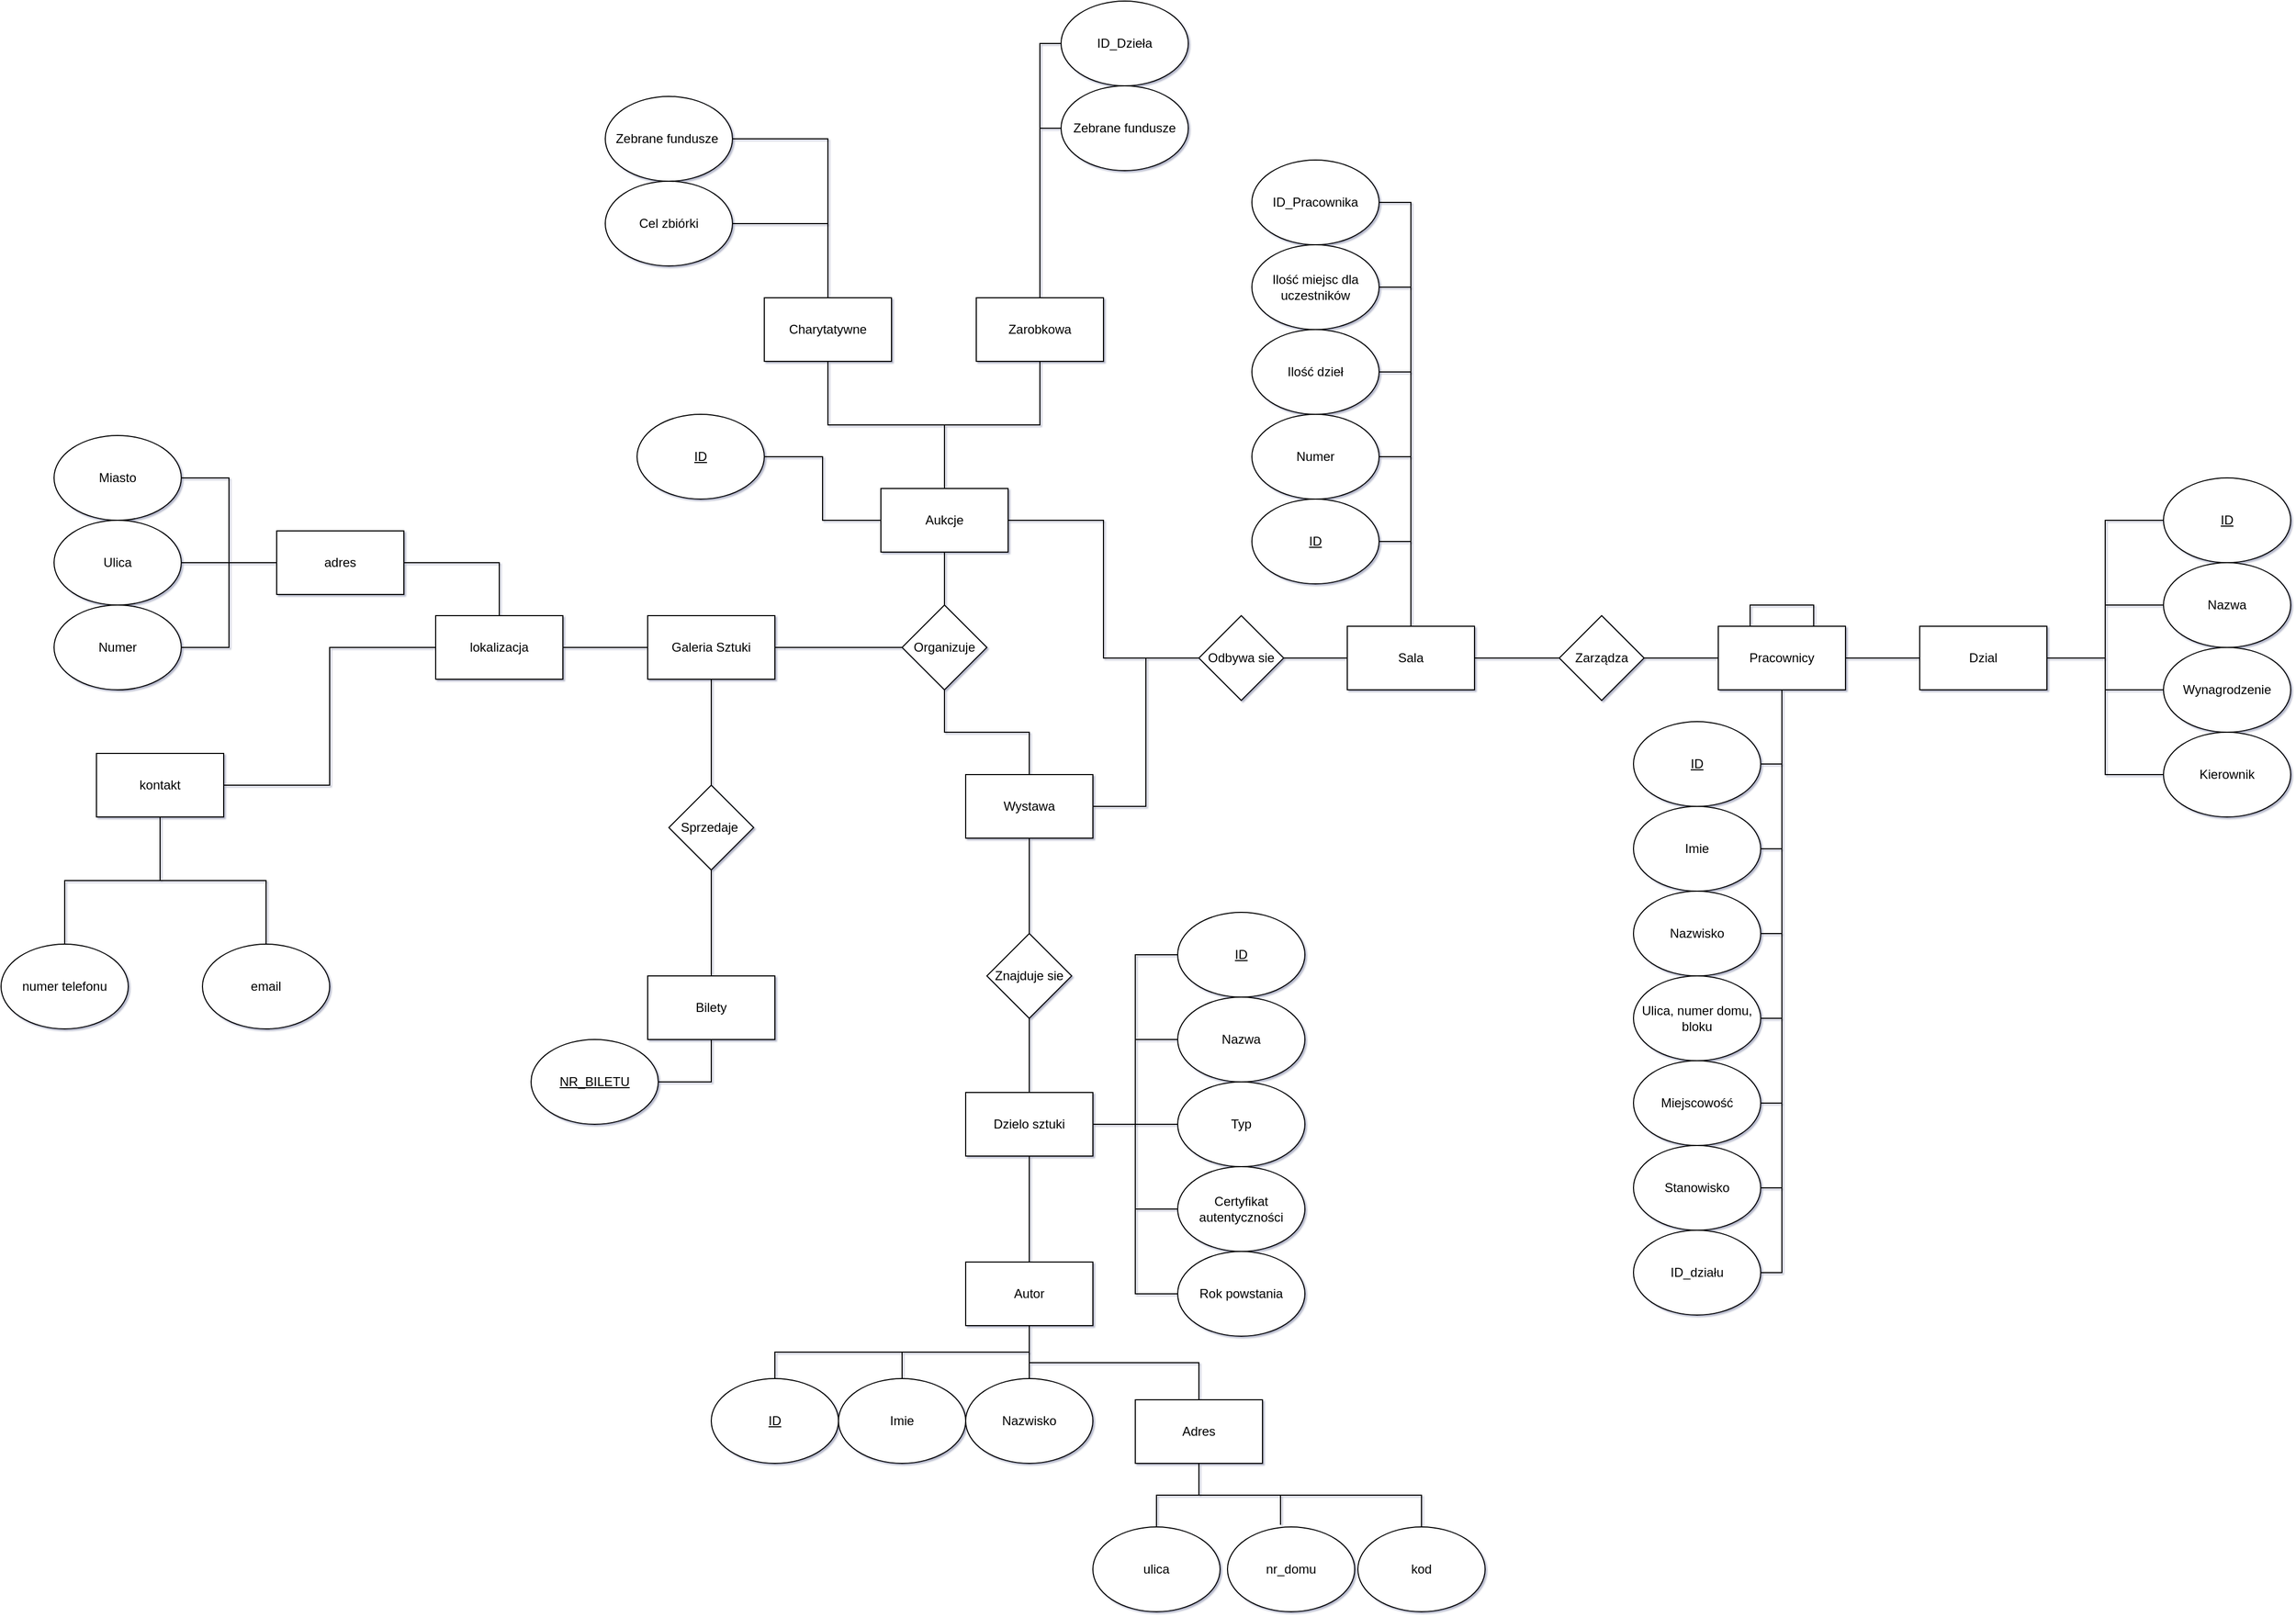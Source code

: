 <mxfile version="20.5.1" type="device" pages="3"><diagram id="DQ0OSHqu8pjaQ3jo8GUM" name="Notacja Chena"><mxGraphModel dx="2858" dy="2246" grid="1" gridSize="10" guides="1" tooltips="1" connect="1" arrows="1" fold="1" page="1" pageScale="1" pageWidth="827" pageHeight="1169" math="0" shadow="1"><root><mxCell id="0"/><mxCell id="1" parent="0"/><mxCell id="K57YBBn1NENKkuA3vdTo-7" value="" style="edgeStyle=orthogonalEdgeStyle;rounded=0;orthogonalLoop=1;jettySize=auto;html=1;endArrow=none;endFill=0;" parent="1" source="K57YBBn1NENKkuA3vdTo-1" target="K57YBBn1NENKkuA3vdTo-2" edge="1"><mxGeometry relative="1" as="geometry"/></mxCell><mxCell id="K57YBBn1NENKkuA3vdTo-42" style="edgeStyle=orthogonalEdgeStyle;rounded=0;orthogonalLoop=1;jettySize=auto;html=1;exitX=0.5;exitY=1;exitDx=0;exitDy=0;startArrow=none;startFill=0;endArrow=none;endFill=0;" parent="1" source="K57YBBn1NENKkuA3vdTo-1" target="K57YBBn1NENKkuA3vdTo-41" edge="1"><mxGeometry relative="1" as="geometry"/></mxCell><mxCell id="K57YBBn1NENKkuA3vdTo-1" value="&lt;font style=&quot;vertical-align: inherit;&quot;&gt;&lt;font style=&quot;vertical-align: inherit;&quot;&gt;Galeria Sztuki&lt;/font&gt;&lt;/font&gt;" style="rounded=0;whiteSpace=wrap;html=1;" parent="1" vertex="1"><mxGeometry x="280" y="170" width="120" height="60" as="geometry"/></mxCell><mxCell id="K57YBBn1NENKkuA3vdTo-8" value="" style="edgeStyle=orthogonalEdgeStyle;rounded=0;orthogonalLoop=1;jettySize=auto;html=1;endArrow=none;endFill=0;" parent="1" source="K57YBBn1NENKkuA3vdTo-2" target="K57YBBn1NENKkuA3vdTo-3" edge="1"><mxGeometry relative="1" as="geometry"/></mxCell><mxCell id="K57YBBn1NENKkuA3vdTo-9" value="" style="edgeStyle=orthogonalEdgeStyle;rounded=0;orthogonalLoop=1;jettySize=auto;html=1;endArrow=none;endFill=0;" parent="1" source="K57YBBn1NENKkuA3vdTo-2" target="K57YBBn1NENKkuA3vdTo-4" edge="1"><mxGeometry relative="1" as="geometry"/></mxCell><mxCell id="K57YBBn1NENKkuA3vdTo-2" value="&lt;font style=&quot;vertical-align: inherit;&quot;&gt;&lt;font style=&quot;vertical-align: inherit;&quot;&gt;Organizuje&lt;/font&gt;&lt;/font&gt;" style="rhombus;whiteSpace=wrap;html=1;rounded=0;" parent="1" vertex="1"><mxGeometry x="520" y="160" width="80" height="80" as="geometry"/></mxCell><mxCell id="K57YBBn1NENKkuA3vdTo-16" style="edgeStyle=orthogonalEdgeStyle;rounded=0;orthogonalLoop=1;jettySize=auto;html=1;exitX=1;exitY=0.5;exitDx=0;exitDy=0;entryX=0;entryY=0.5;entryDx=0;entryDy=0;startArrow=none;startFill=0;endArrow=none;endFill=0;" parent="1" source="K57YBBn1NENKkuA3vdTo-3" target="K57YBBn1NENKkuA3vdTo-15" edge="1"><mxGeometry relative="1" as="geometry"/></mxCell><mxCell id="K57YBBn1NENKkuA3vdTo-3" value="&lt;font style=&quot;vertical-align: inherit;&quot;&gt;&lt;font style=&quot;vertical-align: inherit;&quot;&gt;Aukcje&lt;/font&gt;&lt;/font&gt;" style="rounded=0;whiteSpace=wrap;html=1;" parent="1" vertex="1"><mxGeometry x="500" y="50" width="120" height="60" as="geometry"/></mxCell><mxCell id="K57YBBn1NENKkuA3vdTo-17" style="edgeStyle=orthogonalEdgeStyle;rounded=0;orthogonalLoop=1;jettySize=auto;html=1;exitX=1;exitY=0.5;exitDx=0;exitDy=0;entryX=0;entryY=0.5;entryDx=0;entryDy=0;startArrow=none;startFill=0;endArrow=none;endFill=0;" parent="1" source="K57YBBn1NENKkuA3vdTo-4" target="K57YBBn1NENKkuA3vdTo-15" edge="1"><mxGeometry relative="1" as="geometry"/></mxCell><mxCell id="K57YBBn1NENKkuA3vdTo-27" value="" style="edgeStyle=orthogonalEdgeStyle;rounded=0;orthogonalLoop=1;jettySize=auto;html=1;startArrow=none;startFill=0;endArrow=none;endFill=0;" parent="1" source="K57YBBn1NENKkuA3vdTo-4" target="K57YBBn1NENKkuA3vdTo-24" edge="1"><mxGeometry relative="1" as="geometry"/></mxCell><mxCell id="K57YBBn1NENKkuA3vdTo-4" value="&lt;font style=&quot;vertical-align: inherit;&quot;&gt;&lt;font style=&quot;vertical-align: inherit;&quot;&gt;Wystawa&lt;/font&gt;&lt;/font&gt;" style="rounded=0;whiteSpace=wrap;html=1;" parent="1" vertex="1"><mxGeometry x="580" y="320" width="120" height="60" as="geometry"/></mxCell><mxCell id="K57YBBn1NENKkuA3vdTo-19" style="edgeStyle=orthogonalEdgeStyle;rounded=0;orthogonalLoop=1;jettySize=auto;html=1;exitX=1;exitY=0.5;exitDx=0;exitDy=0;entryX=0;entryY=0.5;entryDx=0;entryDy=0;startArrow=none;startFill=0;endArrow=none;endFill=0;" parent="1" source="K57YBBn1NENKkuA3vdTo-15" target="K57YBBn1NENKkuA3vdTo-18" edge="1"><mxGeometry relative="1" as="geometry"/></mxCell><mxCell id="K57YBBn1NENKkuA3vdTo-15" value="Odbywa sie" style="rhombus;whiteSpace=wrap;html=1;rounded=0;" parent="1" vertex="1"><mxGeometry x="800" y="170" width="80" height="80" as="geometry"/></mxCell><mxCell id="K57YBBn1NENKkuA3vdTo-89" style="edgeStyle=orthogonalEdgeStyle;rounded=0;orthogonalLoop=1;jettySize=auto;html=1;exitX=1;exitY=0.5;exitDx=0;exitDy=0;entryX=0;entryY=0.5;entryDx=0;entryDy=0;endArrow=none;endFill=0;" parent="1" source="K57YBBn1NENKkuA3vdTo-18" target="K57YBBn1NENKkuA3vdTo-88" edge="1"><mxGeometry relative="1" as="geometry"/></mxCell><mxCell id="K57YBBn1NENKkuA3vdTo-115" style="edgeStyle=orthogonalEdgeStyle;rounded=0;orthogonalLoop=1;jettySize=auto;html=1;exitX=0.5;exitY=0;exitDx=0;exitDy=0;entryX=1;entryY=0.5;entryDx=0;entryDy=0;endArrow=none;endFill=0;" parent="1" source="K57YBBn1NENKkuA3vdTo-18" target="K57YBBn1NENKkuA3vdTo-111" edge="1"><mxGeometry relative="1" as="geometry"/></mxCell><mxCell id="K57YBBn1NENKkuA3vdTo-18" value="Sala" style="rounded=0;whiteSpace=wrap;html=1;" parent="1" vertex="1"><mxGeometry x="940" y="180" width="120" height="60" as="geometry"/></mxCell><mxCell id="K57YBBn1NENKkuA3vdTo-23" style="edgeStyle=orthogonalEdgeStyle;rounded=0;orthogonalLoop=1;jettySize=auto;html=1;exitX=1;exitY=0.5;exitDx=0;exitDy=0;startArrow=none;startFill=0;endArrow=none;endFill=0;" parent="1" source="K57YBBn1NENKkuA3vdTo-20" target="K57YBBn1NENKkuA3vdTo-22" edge="1"><mxGeometry relative="1" as="geometry"/></mxCell><mxCell id="AiSInWtUVuZbj437Z6Xa-13" style="edgeStyle=orthogonalEdgeStyle;rounded=0;orthogonalLoop=1;jettySize=auto;html=1;exitX=0;exitY=0;exitDx=0;exitDy=0;endArrow=none;endFill=0;entryX=1;entryY=0;entryDx=0;entryDy=0;" edge="1" parent="1" source="K57YBBn1NENKkuA3vdTo-20" target="K57YBBn1NENKkuA3vdTo-20"><mxGeometry relative="1" as="geometry"><mxPoint x="1410" y="140" as="targetPoint"/><Array as="points"><mxPoint x="1320" y="180"/><mxPoint x="1320" y="160"/><mxPoint x="1380" y="160"/><mxPoint x="1380" y="180"/></Array></mxGeometry></mxCell><mxCell id="K57YBBn1NENKkuA3vdTo-20" value="Pracownicy" style="rounded=0;whiteSpace=wrap;html=1;" parent="1" vertex="1"><mxGeometry x="1290" y="180" width="120" height="60" as="geometry"/></mxCell><mxCell id="K57YBBn1NENKkuA3vdTo-96" style="edgeStyle=orthogonalEdgeStyle;rounded=0;orthogonalLoop=1;jettySize=auto;html=1;exitX=1;exitY=0.5;exitDx=0;exitDy=0;entryX=0;entryY=0.5;entryDx=0;entryDy=0;endArrow=none;endFill=0;" parent="1" source="K57YBBn1NENKkuA3vdTo-22" target="K57YBBn1NENKkuA3vdTo-93" edge="1"><mxGeometry relative="1" as="geometry"/></mxCell><mxCell id="K57YBBn1NENKkuA3vdTo-97" style="edgeStyle=orthogonalEdgeStyle;rounded=0;orthogonalLoop=1;jettySize=auto;html=1;exitX=1;exitY=0.5;exitDx=0;exitDy=0;entryX=0;entryY=0.5;entryDx=0;entryDy=0;endArrow=none;endFill=0;" parent="1" source="K57YBBn1NENKkuA3vdTo-22" target="K57YBBn1NENKkuA3vdTo-94" edge="1"><mxGeometry relative="1" as="geometry"/></mxCell><mxCell id="K57YBBn1NENKkuA3vdTo-98" style="edgeStyle=orthogonalEdgeStyle;rounded=0;orthogonalLoop=1;jettySize=auto;html=1;exitX=1;exitY=0.5;exitDx=0;exitDy=0;entryX=0;entryY=0.5;entryDx=0;entryDy=0;endArrow=none;endFill=0;" parent="1" source="K57YBBn1NENKkuA3vdTo-22" target="K57YBBn1NENKkuA3vdTo-95" edge="1"><mxGeometry relative="1" as="geometry"/></mxCell><mxCell id="K57YBBn1NENKkuA3vdTo-129" style="edgeStyle=orthogonalEdgeStyle;rounded=0;orthogonalLoop=1;jettySize=auto;html=1;exitX=1;exitY=0.5;exitDx=0;exitDy=0;entryX=0;entryY=0.5;entryDx=0;entryDy=0;endArrow=none;endFill=0;" parent="1" source="K57YBBn1NENKkuA3vdTo-22" target="K57YBBn1NENKkuA3vdTo-128" edge="1"><mxGeometry relative="1" as="geometry"/></mxCell><mxCell id="K57YBBn1NENKkuA3vdTo-22" value="Dzial" style="rounded=0;whiteSpace=wrap;html=1;" parent="1" vertex="1"><mxGeometry x="1480" y="180" width="120" height="60" as="geometry"/></mxCell><mxCell id="K57YBBn1NENKkuA3vdTo-28" value="" style="edgeStyle=orthogonalEdgeStyle;rounded=0;orthogonalLoop=1;jettySize=auto;html=1;startArrow=none;startFill=0;endArrow=none;endFill=0;" parent="1" source="K57YBBn1NENKkuA3vdTo-24" target="K57YBBn1NENKkuA3vdTo-25" edge="1"><mxGeometry relative="1" as="geometry"/></mxCell><mxCell id="K57YBBn1NENKkuA3vdTo-24" value="Znajduje sie" style="rhombus;whiteSpace=wrap;html=1;rounded=0;" parent="1" vertex="1"><mxGeometry x="600" y="470" width="80" height="80" as="geometry"/></mxCell><mxCell id="K57YBBn1NENKkuA3vdTo-29" value="" style="edgeStyle=orthogonalEdgeStyle;rounded=0;orthogonalLoop=1;jettySize=auto;html=1;startArrow=none;startFill=0;endArrow=none;endFill=0;" parent="1" source="K57YBBn1NENKkuA3vdTo-25" target="K57YBBn1NENKkuA3vdTo-26" edge="1"><mxGeometry relative="1" as="geometry"/></mxCell><mxCell id="K57YBBn1NENKkuA3vdTo-25" value="Dzielo sztuki" style="rounded=0;whiteSpace=wrap;html=1;" parent="1" vertex="1"><mxGeometry x="580" y="620" width="120" height="60" as="geometry"/></mxCell><mxCell id="AiSInWtUVuZbj437Z6Xa-3" style="edgeStyle=orthogonalEdgeStyle;rounded=0;orthogonalLoop=1;jettySize=auto;html=1;exitX=0.5;exitY=1;exitDx=0;exitDy=0;endArrow=none;endFill=0;" edge="1" parent="1" source="K57YBBn1NENKkuA3vdTo-26" target="AiSInWtUVuZbj437Z6Xa-1"><mxGeometry relative="1" as="geometry"/></mxCell><mxCell id="K57YBBn1NENKkuA3vdTo-26" value="Autor" style="rounded=0;whiteSpace=wrap;html=1;" parent="1" vertex="1"><mxGeometry x="580" y="780" width="120" height="60" as="geometry"/></mxCell><mxCell id="K57YBBn1NENKkuA3vdTo-33" value="" style="edgeStyle=orthogonalEdgeStyle;rounded=0;orthogonalLoop=1;jettySize=auto;html=1;startArrow=none;startFill=0;endArrow=none;endFill=0;" parent="1" source="K57YBBn1NENKkuA3vdTo-30" target="K57YBBn1NENKkuA3vdTo-1" edge="1"><mxGeometry relative="1" as="geometry"/></mxCell><mxCell id="K57YBBn1NENKkuA3vdTo-30" value="lokalizacja" style="rounded=0;whiteSpace=wrap;html=1;" parent="1" vertex="1"><mxGeometry x="80" y="170" width="120" height="60" as="geometry"/></mxCell><mxCell id="K57YBBn1NENKkuA3vdTo-32" value="" style="edgeStyle=orthogonalEdgeStyle;rounded=0;orthogonalLoop=1;jettySize=auto;html=1;startArrow=none;startFill=0;endArrow=none;endFill=0;" parent="1" source="K57YBBn1NENKkuA3vdTo-31" target="K57YBBn1NENKkuA3vdTo-30" edge="1"><mxGeometry relative="1" as="geometry"/></mxCell><mxCell id="K57YBBn1NENKkuA3vdTo-31" value="adres" style="rounded=0;whiteSpace=wrap;html=1;" parent="1" vertex="1"><mxGeometry x="-70" y="90" width="120" height="60" as="geometry"/></mxCell><mxCell id="K57YBBn1NENKkuA3vdTo-35" style="edgeStyle=orthogonalEdgeStyle;rounded=0;orthogonalLoop=1;jettySize=auto;html=1;exitX=1;exitY=0.5;exitDx=0;exitDy=0;entryX=0;entryY=0.5;entryDx=0;entryDy=0;startArrow=none;startFill=0;endArrow=none;endFill=0;" parent="1" source="K57YBBn1NENKkuA3vdTo-34" target="K57YBBn1NENKkuA3vdTo-30" edge="1"><mxGeometry relative="1" as="geometry"/></mxCell><mxCell id="K57YBBn1NENKkuA3vdTo-34" value="kontakt" style="rounded=0;whiteSpace=wrap;html=1;" parent="1" vertex="1"><mxGeometry x="-240" y="300" width="120" height="60" as="geometry"/></mxCell><mxCell id="K57YBBn1NENKkuA3vdTo-38" style="edgeStyle=orthogonalEdgeStyle;rounded=0;orthogonalLoop=1;jettySize=auto;html=1;exitX=0.5;exitY=1;exitDx=0;exitDy=0;entryX=0.5;entryY=0;entryDx=0;entryDy=0;startArrow=none;startFill=0;endArrow=none;endFill=0;" parent="1" source="K57YBBn1NENKkuA3vdTo-37" target="K57YBBn1NENKkuA3vdTo-3" edge="1"><mxGeometry relative="1" as="geometry"/></mxCell><mxCell id="K57YBBn1NENKkuA3vdTo-37" value="Charytatywne" style="rounded=0;whiteSpace=wrap;html=1;" parent="1" vertex="1"><mxGeometry x="390" y="-130" width="120" height="60" as="geometry"/></mxCell><mxCell id="K57YBBn1NENKkuA3vdTo-40" style="edgeStyle=orthogonalEdgeStyle;rounded=0;orthogonalLoop=1;jettySize=auto;html=1;exitX=0.5;exitY=1;exitDx=0;exitDy=0;startArrow=none;startFill=0;endArrow=none;endFill=0;" parent="1" source="K57YBBn1NENKkuA3vdTo-39" target="K57YBBn1NENKkuA3vdTo-3" edge="1"><mxGeometry relative="1" as="geometry"/></mxCell><mxCell id="K57YBBn1NENKkuA3vdTo-39" value="Zarobkowa" style="rounded=0;whiteSpace=wrap;html=1;" parent="1" vertex="1"><mxGeometry x="590" y="-130" width="120" height="60" as="geometry"/></mxCell><mxCell id="K57YBBn1NENKkuA3vdTo-44" value="" style="edgeStyle=orthogonalEdgeStyle;rounded=0;orthogonalLoop=1;jettySize=auto;html=1;startArrow=none;startFill=0;endArrow=none;endFill=0;" parent="1" source="K57YBBn1NENKkuA3vdTo-41" target="K57YBBn1NENKkuA3vdTo-43" edge="1"><mxGeometry relative="1" as="geometry"/></mxCell><mxCell id="K57YBBn1NENKkuA3vdTo-41" value="Sprzedaje&amp;nbsp;" style="rhombus;whiteSpace=wrap;html=1;rounded=0;" parent="1" vertex="1"><mxGeometry x="300" y="330" width="80" height="80" as="geometry"/></mxCell><mxCell id="K57YBBn1NENKkuA3vdTo-43" value="Bilety" style="rounded=0;whiteSpace=wrap;html=1;" parent="1" vertex="1"><mxGeometry x="280" y="510" width="120" height="60" as="geometry"/></mxCell><mxCell id="K57YBBn1NENKkuA3vdTo-46" style="edgeStyle=orthogonalEdgeStyle;rounded=0;orthogonalLoop=1;jettySize=auto;html=1;exitX=1;exitY=0.5;exitDx=0;exitDy=0;startArrow=none;startFill=0;endArrow=none;endFill=0;" parent="1" source="K57YBBn1NENKkuA3vdTo-45" target="K57YBBn1NENKkuA3vdTo-3" edge="1"><mxGeometry relative="1" as="geometry"/></mxCell><mxCell id="K57YBBn1NENKkuA3vdTo-45" value="&lt;u&gt;ID&lt;/u&gt;" style="ellipse;whiteSpace=wrap;html=1;rounded=0;" parent="1" vertex="1"><mxGeometry x="270" y="-20" width="120" height="80" as="geometry"/></mxCell><mxCell id="K57YBBn1NENKkuA3vdTo-56" style="edgeStyle=orthogonalEdgeStyle;rounded=0;orthogonalLoop=1;jettySize=auto;html=1;exitX=1;exitY=0.5;exitDx=0;exitDy=0;entryX=0;entryY=0.5;entryDx=0;entryDy=0;startArrow=none;startFill=0;endArrow=none;endFill=0;" parent="1" source="K57YBBn1NENKkuA3vdTo-47" target="K57YBBn1NENKkuA3vdTo-31" edge="1"><mxGeometry relative="1" as="geometry"/></mxCell><mxCell id="K57YBBn1NENKkuA3vdTo-47" value="Miasto" style="ellipse;whiteSpace=wrap;html=1;rounded=0;" parent="1" vertex="1"><mxGeometry x="-280" width="120" height="80" as="geometry"/></mxCell><mxCell id="K57YBBn1NENKkuA3vdTo-53" style="edgeStyle=orthogonalEdgeStyle;rounded=0;orthogonalLoop=1;jettySize=auto;html=1;exitX=1;exitY=0.5;exitDx=0;exitDy=0;entryX=0;entryY=0.5;entryDx=0;entryDy=0;startArrow=none;startFill=0;endArrow=none;endFill=0;" parent="1" source="K57YBBn1NENKkuA3vdTo-48" target="K57YBBn1NENKkuA3vdTo-31" edge="1"><mxGeometry relative="1" as="geometry"/></mxCell><mxCell id="K57YBBn1NENKkuA3vdTo-48" value="Ulica" style="ellipse;whiteSpace=wrap;html=1;rounded=0;" parent="1" vertex="1"><mxGeometry x="-280" y="80" width="120" height="80" as="geometry"/></mxCell><mxCell id="K57YBBn1NENKkuA3vdTo-52" style="edgeStyle=orthogonalEdgeStyle;rounded=0;orthogonalLoop=1;jettySize=auto;html=1;exitX=1;exitY=0.5;exitDx=0;exitDy=0;entryX=0;entryY=0.5;entryDx=0;entryDy=0;startArrow=none;startFill=0;endArrow=none;endFill=0;" parent="1" source="K57YBBn1NENKkuA3vdTo-49" target="K57YBBn1NENKkuA3vdTo-31" edge="1"><mxGeometry relative="1" as="geometry"/></mxCell><mxCell id="K57YBBn1NENKkuA3vdTo-49" value="Numer" style="ellipse;whiteSpace=wrap;html=1;rounded=0;" parent="1" vertex="1"><mxGeometry x="-280" y="160" width="120" height="80" as="geometry"/></mxCell><mxCell id="K57YBBn1NENKkuA3vdTo-60" style="edgeStyle=orthogonalEdgeStyle;rounded=0;orthogonalLoop=1;jettySize=auto;html=1;exitX=0.5;exitY=0;exitDx=0;exitDy=0;entryX=0.5;entryY=1;entryDx=0;entryDy=0;startArrow=none;startFill=0;endArrow=none;endFill=0;" parent="1" source="K57YBBn1NENKkuA3vdTo-57" target="K57YBBn1NENKkuA3vdTo-34" edge="1"><mxGeometry relative="1" as="geometry"/></mxCell><mxCell id="K57YBBn1NENKkuA3vdTo-57" value="numer telefonu" style="ellipse;whiteSpace=wrap;html=1;rounded=0;" parent="1" vertex="1"><mxGeometry x="-330" y="480" width="120" height="80" as="geometry"/></mxCell><mxCell id="K57YBBn1NENKkuA3vdTo-59" style="edgeStyle=orthogonalEdgeStyle;rounded=0;orthogonalLoop=1;jettySize=auto;html=1;exitX=0.5;exitY=0;exitDx=0;exitDy=0;entryX=0.5;entryY=1;entryDx=0;entryDy=0;startArrow=none;startFill=0;endArrow=none;endFill=0;" parent="1" source="K57YBBn1NENKkuA3vdTo-58" target="K57YBBn1NENKkuA3vdTo-34" edge="1"><mxGeometry relative="1" as="geometry"/></mxCell><mxCell id="K57YBBn1NENKkuA3vdTo-58" value="email" style="ellipse;whiteSpace=wrap;html=1;rounded=0;" parent="1" vertex="1"><mxGeometry x="-140" y="480" width="120" height="80" as="geometry"/></mxCell><mxCell id="K57YBBn1NENKkuA3vdTo-76" style="edgeStyle=orthogonalEdgeStyle;rounded=0;orthogonalLoop=1;jettySize=auto;html=1;exitX=0;exitY=0.5;exitDx=0;exitDy=0;entryX=1;entryY=0.5;entryDx=0;entryDy=0;endArrow=none;endFill=0;" parent="1" source="K57YBBn1NENKkuA3vdTo-63" target="K57YBBn1NENKkuA3vdTo-25" edge="1"><mxGeometry relative="1" as="geometry"/></mxCell><mxCell id="K57YBBn1NENKkuA3vdTo-63" value="&lt;u&gt;ID&lt;/u&gt;" style="ellipse;whiteSpace=wrap;html=1;" parent="1" vertex="1"><mxGeometry x="780" y="450" width="120" height="80" as="geometry"/></mxCell><mxCell id="K57YBBn1NENKkuA3vdTo-79" style="edgeStyle=orthogonalEdgeStyle;rounded=0;orthogonalLoop=1;jettySize=auto;html=1;exitX=0;exitY=0.5;exitDx=0;exitDy=0;entryX=1;entryY=0.5;entryDx=0;entryDy=0;endArrow=none;endFill=0;" parent="1" source="K57YBBn1NENKkuA3vdTo-64" target="K57YBBn1NENKkuA3vdTo-25" edge="1"><mxGeometry relative="1" as="geometry"/></mxCell><mxCell id="K57YBBn1NENKkuA3vdTo-64" value="Nazwa" style="ellipse;whiteSpace=wrap;html=1;" parent="1" vertex="1"><mxGeometry x="780" y="530" width="120" height="80" as="geometry"/></mxCell><mxCell id="K57YBBn1NENKkuA3vdTo-80" style="edgeStyle=orthogonalEdgeStyle;rounded=0;orthogonalLoop=1;jettySize=auto;html=1;exitX=0;exitY=0.5;exitDx=0;exitDy=0;entryX=1;entryY=0.5;entryDx=0;entryDy=0;endArrow=none;endFill=0;" parent="1" source="K57YBBn1NENKkuA3vdTo-65" target="K57YBBn1NENKkuA3vdTo-25" edge="1"><mxGeometry relative="1" as="geometry"/></mxCell><mxCell id="K57YBBn1NENKkuA3vdTo-65" value="Typ" style="ellipse;whiteSpace=wrap;html=1;" parent="1" vertex="1"><mxGeometry x="780" y="610" width="120" height="80" as="geometry"/></mxCell><mxCell id="K57YBBn1NENKkuA3vdTo-81" style="edgeStyle=orthogonalEdgeStyle;rounded=0;orthogonalLoop=1;jettySize=auto;html=1;exitX=0;exitY=0.5;exitDx=0;exitDy=0;entryX=1;entryY=0.5;entryDx=0;entryDy=0;endArrow=none;endFill=0;" parent="1" source="K57YBBn1NENKkuA3vdTo-66" target="K57YBBn1NENKkuA3vdTo-25" edge="1"><mxGeometry relative="1" as="geometry"/></mxCell><mxCell id="K57YBBn1NENKkuA3vdTo-66" value="Certyfikat autentyczności" style="ellipse;whiteSpace=wrap;html=1;" parent="1" vertex="1"><mxGeometry x="780" y="690" width="120" height="80" as="geometry"/></mxCell><mxCell id="K57YBBn1NENKkuA3vdTo-85" style="edgeStyle=orthogonalEdgeStyle;rounded=0;orthogonalLoop=1;jettySize=auto;html=1;exitX=0.5;exitY=0;exitDx=0;exitDy=0;entryX=0.5;entryY=1;entryDx=0;entryDy=0;endArrow=none;endFill=0;" parent="1" source="K57YBBn1NENKkuA3vdTo-72" target="K57YBBn1NENKkuA3vdTo-26" edge="1"><mxGeometry relative="1" as="geometry"/></mxCell><mxCell id="K57YBBn1NENKkuA3vdTo-72" value="&lt;u&gt;ID&lt;/u&gt;" style="ellipse;whiteSpace=wrap;html=1;" parent="1" vertex="1"><mxGeometry x="340" y="890" width="120" height="80" as="geometry"/></mxCell><mxCell id="K57YBBn1NENKkuA3vdTo-82" style="edgeStyle=orthogonalEdgeStyle;rounded=0;orthogonalLoop=1;jettySize=auto;html=1;exitX=0;exitY=0.5;exitDx=0;exitDy=0;entryX=1;entryY=0.5;entryDx=0;entryDy=0;endArrow=none;endFill=0;" parent="1" source="K57YBBn1NENKkuA3vdTo-73" target="K57YBBn1NENKkuA3vdTo-25" edge="1"><mxGeometry relative="1" as="geometry"/></mxCell><mxCell id="K57YBBn1NENKkuA3vdTo-73" value="Rok powstania" style="ellipse;whiteSpace=wrap;html=1;" parent="1" vertex="1"><mxGeometry x="780" y="770" width="120" height="80" as="geometry"/></mxCell><mxCell id="K57YBBn1NENKkuA3vdTo-86" style="edgeStyle=orthogonalEdgeStyle;rounded=0;orthogonalLoop=1;jettySize=auto;html=1;exitX=0.5;exitY=0;exitDx=0;exitDy=0;entryX=0.5;entryY=1;entryDx=0;entryDy=0;endArrow=none;endFill=0;" parent="1" source="K57YBBn1NENKkuA3vdTo-74" target="K57YBBn1NENKkuA3vdTo-26" edge="1"><mxGeometry relative="1" as="geometry"/></mxCell><mxCell id="K57YBBn1NENKkuA3vdTo-74" value="Imie" style="ellipse;whiteSpace=wrap;html=1;" parent="1" vertex="1"><mxGeometry x="460" y="890" width="120" height="80" as="geometry"/></mxCell><mxCell id="K57YBBn1NENKkuA3vdTo-87" style="edgeStyle=orthogonalEdgeStyle;rounded=0;orthogonalLoop=1;jettySize=auto;html=1;exitX=0.5;exitY=0;exitDx=0;exitDy=0;entryX=0.5;entryY=1;entryDx=0;entryDy=0;endArrow=none;endFill=0;" parent="1" source="K57YBBn1NENKkuA3vdTo-75" target="K57YBBn1NENKkuA3vdTo-26" edge="1"><mxGeometry relative="1" as="geometry"/></mxCell><mxCell id="K57YBBn1NENKkuA3vdTo-75" value="Nazwisko" style="ellipse;whiteSpace=wrap;html=1;" parent="1" vertex="1"><mxGeometry x="580" y="890" width="120" height="80" as="geometry"/></mxCell><mxCell id="K57YBBn1NENKkuA3vdTo-92" style="edgeStyle=orthogonalEdgeStyle;rounded=0;orthogonalLoop=1;jettySize=auto;html=1;exitX=1;exitY=0.5;exitDx=0;exitDy=0;entryX=0;entryY=0.5;entryDx=0;entryDy=0;endArrow=none;endFill=0;" parent="1" source="K57YBBn1NENKkuA3vdTo-88" target="K57YBBn1NENKkuA3vdTo-20" edge="1"><mxGeometry relative="1" as="geometry"/></mxCell><mxCell id="K57YBBn1NENKkuA3vdTo-88" value="Zarządza" style="rhombus;whiteSpace=wrap;html=1;" parent="1" vertex="1"><mxGeometry x="1140" y="170" width="80" height="80" as="geometry"/></mxCell><mxCell id="K57YBBn1NENKkuA3vdTo-93" value="&lt;u&gt;ID&lt;/u&gt;" style="ellipse;whiteSpace=wrap;html=1;" parent="1" vertex="1"><mxGeometry x="1710" y="40" width="120" height="80" as="geometry"/></mxCell><mxCell id="K57YBBn1NENKkuA3vdTo-94" value="Nazwa" style="ellipse;whiteSpace=wrap;html=1;" parent="1" vertex="1"><mxGeometry x="1710" y="120" width="120" height="80" as="geometry"/></mxCell><mxCell id="K57YBBn1NENKkuA3vdTo-95" value="Wynagrodzenie" style="ellipse;whiteSpace=wrap;html=1;" parent="1" vertex="1"><mxGeometry x="1710" y="200" width="120" height="80" as="geometry"/></mxCell><mxCell id="3pJxX28_6t0IKv82KfFJ-6" style="edgeStyle=orthogonalEdgeStyle;rounded=0;orthogonalLoop=1;jettySize=auto;html=1;exitX=1;exitY=0.5;exitDx=0;exitDy=0;endArrow=none;endFill=0;" parent="1" source="K57YBBn1NENKkuA3vdTo-99" target="K57YBBn1NENKkuA3vdTo-20" edge="1"><mxGeometry relative="1" as="geometry"/></mxCell><mxCell id="K57YBBn1NENKkuA3vdTo-99" value="&lt;u&gt;ID&lt;/u&gt;" style="ellipse;whiteSpace=wrap;html=1;" parent="1" vertex="1"><mxGeometry x="1210" y="270" width="120" height="80" as="geometry"/></mxCell><mxCell id="3pJxX28_6t0IKv82KfFJ-7" style="edgeStyle=orthogonalEdgeStyle;rounded=0;orthogonalLoop=1;jettySize=auto;html=1;exitX=1;exitY=0.5;exitDx=0;exitDy=0;endArrow=none;endFill=0;" parent="1" source="K57YBBn1NENKkuA3vdTo-100" target="K57YBBn1NENKkuA3vdTo-20" edge="1"><mxGeometry relative="1" as="geometry"/></mxCell><mxCell id="K57YBBn1NENKkuA3vdTo-100" value="Imie" style="ellipse;whiteSpace=wrap;html=1;" parent="1" vertex="1"><mxGeometry x="1210" y="350" width="120" height="80" as="geometry"/></mxCell><mxCell id="3pJxX28_6t0IKv82KfFJ-8" style="edgeStyle=orthogonalEdgeStyle;rounded=0;orthogonalLoop=1;jettySize=auto;html=1;exitX=1;exitY=0.5;exitDx=0;exitDy=0;endArrow=none;endFill=0;" parent="1" source="K57YBBn1NENKkuA3vdTo-101" target="K57YBBn1NENKkuA3vdTo-20" edge="1"><mxGeometry relative="1" as="geometry"/></mxCell><mxCell id="K57YBBn1NENKkuA3vdTo-101" value="Nazwisko" style="ellipse;whiteSpace=wrap;html=1;" parent="1" vertex="1"><mxGeometry x="1210" y="430" width="120" height="80" as="geometry"/></mxCell><mxCell id="3pJxX28_6t0IKv82KfFJ-11" style="edgeStyle=orthogonalEdgeStyle;rounded=0;orthogonalLoop=1;jettySize=auto;html=1;exitX=1;exitY=0.5;exitDx=0;exitDy=0;endArrow=none;endFill=0;" parent="1" source="K57YBBn1NENKkuA3vdTo-102" target="K57YBBn1NENKkuA3vdTo-20" edge="1"><mxGeometry relative="1" as="geometry"/></mxCell><mxCell id="K57YBBn1NENKkuA3vdTo-102" value="Stanowisko" style="ellipse;whiteSpace=wrap;html=1;" parent="1" vertex="1"><mxGeometry x="1210" y="670" width="120" height="80" as="geometry"/></mxCell><mxCell id="K57YBBn1NENKkuA3vdTo-111" value="&lt;u&gt;ID&lt;/u&gt;" style="ellipse;whiteSpace=wrap;html=1;" parent="1" vertex="1"><mxGeometry x="850" y="60" width="120" height="80" as="geometry"/></mxCell><mxCell id="K57YBBn1NENKkuA3vdTo-116" style="edgeStyle=orthogonalEdgeStyle;rounded=0;orthogonalLoop=1;jettySize=auto;html=1;exitX=1;exitY=0.5;exitDx=0;exitDy=0;endArrow=none;endFill=0;" parent="1" source="K57YBBn1NENKkuA3vdTo-112" target="K57YBBn1NENKkuA3vdTo-18" edge="1"><mxGeometry relative="1" as="geometry"/></mxCell><mxCell id="K57YBBn1NENKkuA3vdTo-112" value="Numer" style="ellipse;whiteSpace=wrap;html=1;" parent="1" vertex="1"><mxGeometry x="850" y="-20" width="120" height="80" as="geometry"/></mxCell><mxCell id="K57YBBn1NENKkuA3vdTo-117" style="edgeStyle=orthogonalEdgeStyle;rounded=0;orthogonalLoop=1;jettySize=auto;html=1;exitX=1;exitY=0.5;exitDx=0;exitDy=0;endArrow=none;endFill=0;" parent="1" source="K57YBBn1NENKkuA3vdTo-113" target="K57YBBn1NENKkuA3vdTo-18" edge="1"><mxGeometry relative="1" as="geometry"/></mxCell><mxCell id="K57YBBn1NENKkuA3vdTo-113" value="Ilość dzieł" style="ellipse;whiteSpace=wrap;html=1;" parent="1" vertex="1"><mxGeometry x="850" y="-100" width="120" height="80" as="geometry"/></mxCell><mxCell id="K57YBBn1NENKkuA3vdTo-118" style="edgeStyle=orthogonalEdgeStyle;rounded=0;orthogonalLoop=1;jettySize=auto;html=1;exitX=1;exitY=0.5;exitDx=0;exitDy=0;endArrow=none;endFill=0;" parent="1" source="K57YBBn1NENKkuA3vdTo-114" target="K57YBBn1NENKkuA3vdTo-18" edge="1"><mxGeometry relative="1" as="geometry"/></mxCell><mxCell id="K57YBBn1NENKkuA3vdTo-114" value="Ilość miejsc dla uczestników" style="ellipse;whiteSpace=wrap;html=1;" parent="1" vertex="1"><mxGeometry x="850" y="-180" width="120" height="80" as="geometry"/></mxCell><mxCell id="K57YBBn1NENKkuA3vdTo-120" style="edgeStyle=orthogonalEdgeStyle;rounded=0;orthogonalLoop=1;jettySize=auto;html=1;exitX=1;exitY=0.5;exitDx=0;exitDy=0;entryX=0.5;entryY=1;entryDx=0;entryDy=0;endArrow=none;endFill=0;" parent="1" source="K57YBBn1NENKkuA3vdTo-119" target="K57YBBn1NENKkuA3vdTo-43" edge="1"><mxGeometry relative="1" as="geometry"/></mxCell><mxCell id="K57YBBn1NENKkuA3vdTo-119" value="&lt;u&gt;NR_BILETU&lt;/u&gt;" style="ellipse;whiteSpace=wrap;html=1;" parent="1" vertex="1"><mxGeometry x="170" y="570" width="120" height="80" as="geometry"/></mxCell><mxCell id="K57YBBn1NENKkuA3vdTo-125" style="edgeStyle=orthogonalEdgeStyle;rounded=0;orthogonalLoop=1;jettySize=auto;html=1;exitX=1;exitY=0.5;exitDx=0;exitDy=0;endArrow=none;endFill=0;" parent="1" source="K57YBBn1NENKkuA3vdTo-121" target="K57YBBn1NENKkuA3vdTo-37" edge="1"><mxGeometry relative="1" as="geometry"/></mxCell><mxCell id="K57YBBn1NENKkuA3vdTo-121" value="Cel zbiórki" style="ellipse;whiteSpace=wrap;html=1;" parent="1" vertex="1"><mxGeometry x="240" y="-240" width="120" height="80" as="geometry"/></mxCell><mxCell id="K57YBBn1NENKkuA3vdTo-124" style="edgeStyle=orthogonalEdgeStyle;rounded=0;orthogonalLoop=1;jettySize=auto;html=1;exitX=1;exitY=0.5;exitDx=0;exitDy=0;endArrow=none;endFill=0;" parent="1" source="K57YBBn1NENKkuA3vdTo-123" target="K57YBBn1NENKkuA3vdTo-37" edge="1"><mxGeometry relative="1" as="geometry"/></mxCell><mxCell id="K57YBBn1NENKkuA3vdTo-123" value="Zebrane fundusze&amp;nbsp;" style="ellipse;whiteSpace=wrap;html=1;" parent="1" vertex="1"><mxGeometry x="240" y="-320" width="120" height="80" as="geometry"/></mxCell><mxCell id="K57YBBn1NENKkuA3vdTo-127" style="edgeStyle=orthogonalEdgeStyle;rounded=0;orthogonalLoop=1;jettySize=auto;html=1;exitX=0;exitY=0.5;exitDx=0;exitDy=0;entryX=0.5;entryY=0;entryDx=0;entryDy=0;endArrow=none;endFill=0;" parent="1" source="K57YBBn1NENKkuA3vdTo-126" target="K57YBBn1NENKkuA3vdTo-39" edge="1"><mxGeometry relative="1" as="geometry"/></mxCell><mxCell id="K57YBBn1NENKkuA3vdTo-126" value="Zebrane fundusze" style="ellipse;whiteSpace=wrap;html=1;" parent="1" vertex="1"><mxGeometry x="670" y="-330" width="120" height="80" as="geometry"/></mxCell><mxCell id="K57YBBn1NENKkuA3vdTo-128" value="Kierownik" style="ellipse;whiteSpace=wrap;html=1;" parent="1" vertex="1"><mxGeometry x="1710" y="280" width="120" height="80" as="geometry"/></mxCell><mxCell id="3pJxX28_6t0IKv82KfFJ-9" style="edgeStyle=orthogonalEdgeStyle;rounded=0;orthogonalLoop=1;jettySize=auto;html=1;exitX=1;exitY=0.5;exitDx=0;exitDy=0;endArrow=none;endFill=0;" parent="1" source="3pJxX28_6t0IKv82KfFJ-1" target="K57YBBn1NENKkuA3vdTo-20" edge="1"><mxGeometry relative="1" as="geometry"/></mxCell><mxCell id="3pJxX28_6t0IKv82KfFJ-1" value="Ulica, numer domu, bloku" style="ellipse;whiteSpace=wrap;html=1;" parent="1" vertex="1"><mxGeometry x="1210" y="510" width="120" height="80" as="geometry"/></mxCell><mxCell id="3pJxX28_6t0IKv82KfFJ-10" style="edgeStyle=orthogonalEdgeStyle;rounded=0;orthogonalLoop=1;jettySize=auto;html=1;exitX=1;exitY=0.5;exitDx=0;exitDy=0;endArrow=none;endFill=0;" parent="1" source="3pJxX28_6t0IKv82KfFJ-4" target="K57YBBn1NENKkuA3vdTo-20" edge="1"><mxGeometry relative="1" as="geometry"/></mxCell><mxCell id="3pJxX28_6t0IKv82KfFJ-4" value="Miejscowość" style="ellipse;whiteSpace=wrap;html=1;" parent="1" vertex="1"><mxGeometry x="1210" y="590" width="120" height="80" as="geometry"/></mxCell><mxCell id="3pJxX28_6t0IKv82KfFJ-12" style="edgeStyle=orthogonalEdgeStyle;rounded=0;orthogonalLoop=1;jettySize=auto;html=1;exitX=1;exitY=0.5;exitDx=0;exitDy=0;endArrow=none;endFill=0;" parent="1" source="3pJxX28_6t0IKv82KfFJ-5" target="K57YBBn1NENKkuA3vdTo-20" edge="1"><mxGeometry relative="1" as="geometry"/></mxCell><mxCell id="3pJxX28_6t0IKv82KfFJ-5" value="ID_działu" style="ellipse;whiteSpace=wrap;html=1;" parent="1" vertex="1"><mxGeometry x="1210" y="750" width="120" height="80" as="geometry"/></mxCell><mxCell id="3pJxX28_6t0IKv82KfFJ-14" style="edgeStyle=orthogonalEdgeStyle;rounded=0;orthogonalLoop=1;jettySize=auto;html=1;exitX=1;exitY=0.5;exitDx=0;exitDy=0;endArrow=none;endFill=0;" parent="1" source="3pJxX28_6t0IKv82KfFJ-13" target="K57YBBn1NENKkuA3vdTo-18" edge="1"><mxGeometry relative="1" as="geometry"/></mxCell><mxCell id="3pJxX28_6t0IKv82KfFJ-13" value="ID_Pracownika" style="ellipse;whiteSpace=wrap;html=1;" parent="1" vertex="1"><mxGeometry x="850" y="-260" width="120" height="80" as="geometry"/></mxCell><mxCell id="3pJxX28_6t0IKv82KfFJ-18" style="edgeStyle=orthogonalEdgeStyle;rounded=0;orthogonalLoop=1;jettySize=auto;html=1;exitX=0;exitY=0.5;exitDx=0;exitDy=0;endArrow=none;endFill=0;" parent="1" source="3pJxX28_6t0IKv82KfFJ-17" target="K57YBBn1NENKkuA3vdTo-39" edge="1"><mxGeometry relative="1" as="geometry"/></mxCell><mxCell id="3pJxX28_6t0IKv82KfFJ-17" value="ID_Dzieła" style="ellipse;whiteSpace=wrap;html=1;" parent="1" vertex="1"><mxGeometry x="670" y="-410" width="120" height="80" as="geometry"/></mxCell><mxCell id="AiSInWtUVuZbj437Z6Xa-7" style="edgeStyle=orthogonalEdgeStyle;rounded=0;orthogonalLoop=1;jettySize=auto;html=1;exitX=0.5;exitY=1;exitDx=0;exitDy=0;entryX=0.5;entryY=0;entryDx=0;entryDy=0;endArrow=none;endFill=0;" edge="1" parent="1" source="AiSInWtUVuZbj437Z6Xa-1" target="AiSInWtUVuZbj437Z6Xa-4"><mxGeometry relative="1" as="geometry"/></mxCell><mxCell id="AiSInWtUVuZbj437Z6Xa-8" style="edgeStyle=orthogonalEdgeStyle;rounded=0;orthogonalLoop=1;jettySize=auto;html=1;exitX=0.5;exitY=1;exitDx=0;exitDy=0;entryX=0.417;entryY=-0.025;entryDx=0;entryDy=0;entryPerimeter=0;endArrow=none;endFill=0;" edge="1" parent="1" source="AiSInWtUVuZbj437Z6Xa-1" target="AiSInWtUVuZbj437Z6Xa-5"><mxGeometry relative="1" as="geometry"/></mxCell><mxCell id="AiSInWtUVuZbj437Z6Xa-9" style="edgeStyle=orthogonalEdgeStyle;rounded=0;orthogonalLoop=1;jettySize=auto;html=1;exitX=0.5;exitY=1;exitDx=0;exitDy=0;entryX=0.5;entryY=0;entryDx=0;entryDy=0;endArrow=none;endFill=0;" edge="1" parent="1" source="AiSInWtUVuZbj437Z6Xa-1" target="AiSInWtUVuZbj437Z6Xa-6"><mxGeometry relative="1" as="geometry"/></mxCell><mxCell id="AiSInWtUVuZbj437Z6Xa-1" value="Adres" style="rounded=0;whiteSpace=wrap;html=1;" vertex="1" parent="1"><mxGeometry x="740" y="910" width="120" height="60" as="geometry"/></mxCell><mxCell id="AiSInWtUVuZbj437Z6Xa-4" value="ulica" style="ellipse;whiteSpace=wrap;html=1;" vertex="1" parent="1"><mxGeometry x="700" y="1030" width="120" height="80" as="geometry"/></mxCell><mxCell id="AiSInWtUVuZbj437Z6Xa-5" value="nr_domu" style="ellipse;whiteSpace=wrap;html=1;" vertex="1" parent="1"><mxGeometry x="827" y="1030" width="120" height="80" as="geometry"/></mxCell><mxCell id="AiSInWtUVuZbj437Z6Xa-6" value="kod" style="ellipse;whiteSpace=wrap;html=1;" vertex="1" parent="1"><mxGeometry x="950" y="1030" width="120" height="80" as="geometry"/></mxCell></root></mxGraphModel></diagram><diagram id="EIfUHIAHwF-UheiRqbL6" name="Notacja Barkera"><mxGraphModel dx="1422" dy="754" grid="1" gridSize="10" guides="1" tooltips="1" connect="1" arrows="1" fold="1" page="1" pageScale="1" pageWidth="827" pageHeight="1169" math="0" shadow="0"><root><mxCell id="0"/><mxCell id="1" parent="0"/><object label="Galeria Sztuki" Nazwa="" id="N32JGtyX-JvzhnWPiIKj-1"><mxCell style="swimlane;fontStyle=0;childLayout=stackLayout;horizontal=1;startSize=30;horizontalStack=0;resizeParent=1;resizeParentMax=0;resizeLast=0;collapsible=1;marginBottom=0;" vertex="1" parent="1"><mxGeometry x="350" y="270" width="140" height="120" as="geometry"/></mxCell></object><object label="ID" Nazwa="" id="N32JGtyX-JvzhnWPiIKj-2"><mxCell style="text;strokeColor=none;fillColor=none;align=left;verticalAlign=middle;spacingLeft=4;spacingRight=4;overflow=hidden;points=[[0,0.5],[1,0.5]];portConstraint=eastwest;rotatable=0;" vertex="1" parent="N32JGtyX-JvzhnWPiIKj-1"><mxGeometry y="30" width="140" height="30" as="geometry"/></mxCell></object><mxCell id="N32JGtyX-JvzhnWPiIKj-3" value="Nazwa" style="text;strokeColor=none;fillColor=none;align=left;verticalAlign=middle;spacingLeft=4;spacingRight=4;overflow=hidden;points=[[0,0.5],[1,0.5]];portConstraint=eastwest;rotatable=0;" vertex="1" parent="N32JGtyX-JvzhnWPiIKj-1"><mxGeometry y="60" width="140" height="30" as="geometry"/></mxCell><mxCell id="N32JGtyX-JvzhnWPiIKj-4" value="ID_Lokalizacji" style="text;strokeColor=none;fillColor=none;align=left;verticalAlign=middle;spacingLeft=4;spacingRight=4;overflow=hidden;points=[[0,0.5],[1,0.5]];portConstraint=eastwest;rotatable=0;" vertex="1" parent="N32JGtyX-JvzhnWPiIKj-1"><mxGeometry y="90" width="140" height="30" as="geometry"/></mxCell><mxCell id="N32JGtyX-JvzhnWPiIKj-5" value="Lokalizacja" style="swimlane;fontStyle=0;childLayout=stackLayout;horizontal=1;startSize=30;horizontalStack=0;resizeParent=1;resizeParentMax=0;resizeLast=0;collapsible=1;marginBottom=0;container=0;" vertex="1" parent="1"><mxGeometry x="20" y="190" width="200" height="410" as="geometry"/></mxCell><mxCell id="N32JGtyX-JvzhnWPiIKj-18" value="Adres" style="swimlane;fontStyle=0;childLayout=stackLayout;horizontal=1;startSize=30;horizontalStack=0;resizeParent=1;resizeParentMax=0;resizeLast=0;collapsible=1;marginBottom=0;" vertex="1" parent="1"><mxGeometry x="40" y="320" width="150" height="120" as="geometry"/></mxCell><mxCell id="N32JGtyX-JvzhnWPiIKj-19" value="Miasto" style="text;strokeColor=none;fillColor=none;align=left;verticalAlign=middle;spacingLeft=4;spacingRight=4;overflow=hidden;points=[[0,0.5],[1,0.5]];portConstraint=eastwest;rotatable=0;" vertex="1" parent="N32JGtyX-JvzhnWPiIKj-18"><mxGeometry y="30" width="150" height="30" as="geometry"/></mxCell><mxCell id="N32JGtyX-JvzhnWPiIKj-20" value="Ulica" style="text;strokeColor=none;fillColor=none;align=left;verticalAlign=middle;spacingLeft=4;spacingRight=4;overflow=hidden;points=[[0,0.5],[1,0.5]];portConstraint=eastwest;rotatable=0;" vertex="1" parent="N32JGtyX-JvzhnWPiIKj-18"><mxGeometry y="60" width="150" height="30" as="geometry"/></mxCell><mxCell id="N32JGtyX-JvzhnWPiIKj-21" value="Numer" style="text;strokeColor=none;fillColor=none;align=left;verticalAlign=middle;spacingLeft=4;spacingRight=4;overflow=hidden;points=[[0,0.5],[1,0.5]];portConstraint=eastwest;rotatable=0;" vertex="1" parent="N32JGtyX-JvzhnWPiIKj-18"><mxGeometry y="90" width="150" height="30" as="geometry"/></mxCell><mxCell id="N32JGtyX-JvzhnWPiIKj-14" value="Kontakt" style="swimlane;fontStyle=0;childLayout=stackLayout;horizontal=1;startSize=30;horizontalStack=0;resizeParent=1;resizeParentMax=0;resizeLast=0;collapsible=1;marginBottom=0;" vertex="1" parent="1"><mxGeometry x="40" y="455" width="150" height="90" as="geometry"/></mxCell><mxCell id="N32JGtyX-JvzhnWPiIKj-15" value="Numer telefonu" style="text;strokeColor=none;fillColor=none;align=left;verticalAlign=middle;spacingLeft=4;spacingRight=4;overflow=hidden;points=[[0,0.5],[1,0.5]];portConstraint=eastwest;rotatable=0;" vertex="1" parent="N32JGtyX-JvzhnWPiIKj-14"><mxGeometry y="30" width="150" height="30" as="geometry"/></mxCell><mxCell id="N32JGtyX-JvzhnWPiIKj-16" value="email" style="text;strokeColor=none;fillColor=none;align=left;verticalAlign=middle;spacingLeft=4;spacingRight=4;overflow=hidden;points=[[0,0.5],[1,0.5]];portConstraint=eastwest;rotatable=0;" vertex="1" parent="N32JGtyX-JvzhnWPiIKj-14"><mxGeometry y="60" width="150" height="30" as="geometry"/></mxCell><mxCell id="N32JGtyX-JvzhnWPiIKj-6" value="ID_Lokalizacji" style="text;strokeColor=none;fillColor=none;align=left;verticalAlign=middle;spacingLeft=4;spacingRight=4;overflow=hidden;points=[[0,0.5],[1,0.5]];portConstraint=eastwest;rotatable=0;" vertex="1" parent="1"><mxGeometry x="20" y="220" width="200" height="30" as="geometry"/></mxCell><mxCell id="N32JGtyX-JvzhnWPiIKj-22" style="edgeStyle=orthogonalEdgeStyle;rounded=0;orthogonalLoop=1;jettySize=auto;html=1;exitX=0;exitY=0.5;exitDx=0;exitDy=0;entryX=1;entryY=0.5;entryDx=0;entryDy=0;endArrow=none;endFill=0;" edge="1" parent="1" source="N32JGtyX-JvzhnWPiIKj-4" target="N32JGtyX-JvzhnWPiIKj-6"><mxGeometry relative="1" as="geometry"/></mxCell><mxCell id="N32JGtyX-JvzhnWPiIKj-23" value="Aukcje" style="swimlane;fontStyle=0;childLayout=stackLayout;horizontal=1;startSize=30;horizontalStack=0;resizeParent=1;resizeParentMax=0;resizeLast=0;collapsible=1;marginBottom=0;container=0;" vertex="1" parent="1"><mxGeometry x="540" y="40" width="180" height="340" as="geometry"/></mxCell><mxCell id="N32JGtyX-JvzhnWPiIKj-35" value="Wystawa" style="swimlane;fontStyle=0;childLayout=stackLayout;horizontal=1;startSize=30;horizontalStack=0;resizeParent=1;resizeParentMax=0;resizeLast=0;collapsible=1;marginBottom=0;" vertex="1" parent="1"><mxGeometry x="660" y="480" width="140" height="150" as="geometry"/></mxCell><mxCell id="N32JGtyX-JvzhnWPiIKj-66" value="ID" style="text;html=1;strokeColor=none;fillColor=none;align=left;verticalAlign=middle;whiteSpace=wrap;rounded=0;" vertex="1" parent="N32JGtyX-JvzhnWPiIKj-35"><mxGeometry y="30" width="140" height="30" as="geometry"/></mxCell><mxCell id="N32JGtyX-JvzhnWPiIKj-36" value="ID_Dzieła" style="text;strokeColor=none;fillColor=none;align=left;verticalAlign=middle;spacingLeft=4;spacingRight=4;overflow=hidden;points=[[0,0.5],[1,0.5]];portConstraint=eastwest;rotatable=0;" vertex="1" parent="N32JGtyX-JvzhnWPiIKj-35"><mxGeometry y="60" width="140" height="30" as="geometry"/></mxCell><mxCell id="N32JGtyX-JvzhnWPiIKj-37" value="Numer Sali" style="text;strokeColor=none;fillColor=none;align=left;verticalAlign=middle;spacingLeft=4;spacingRight=4;overflow=hidden;points=[[0,0.5],[1,0.5]];portConstraint=eastwest;rotatable=0;" vertex="1" parent="N32JGtyX-JvzhnWPiIKj-35"><mxGeometry y="90" width="140" height="30" as="geometry"/></mxCell><mxCell id="N32JGtyX-JvzhnWPiIKj-38" value="Item 3" style="text;strokeColor=none;fillColor=none;align=left;verticalAlign=middle;spacingLeft=4;spacingRight=4;overflow=hidden;points=[[0,0.5],[1,0.5]];portConstraint=eastwest;rotatable=0;" vertex="1" parent="N32JGtyX-JvzhnWPiIKj-35"><mxGeometry y="120" width="140" height="30" as="geometry"/></mxCell><mxCell id="N32JGtyX-JvzhnWPiIKj-39" value="Sala" style="swimlane;fontStyle=0;childLayout=stackLayout;horizontal=1;startSize=30;horizontalStack=0;resizeParent=1;resizeParentMax=0;resizeLast=0;collapsible=1;marginBottom=0;" vertex="1" parent="1"><mxGeometry x="850" y="190" width="170" height="210" as="geometry"/></mxCell><mxCell id="N32JGtyX-JvzhnWPiIKj-40" value="ID" style="text;strokeColor=none;fillColor=none;align=left;verticalAlign=middle;spacingLeft=4;spacingRight=4;overflow=hidden;points=[[0,0.5],[1,0.5]];portConstraint=eastwest;rotatable=0;" vertex="1" parent="N32JGtyX-JvzhnWPiIKj-39"><mxGeometry y="30" width="170" height="30" as="geometry"/></mxCell><mxCell id="N32JGtyX-JvzhnWPiIKj-43" value="Numer" style="text;html=1;strokeColor=none;fillColor=none;align=left;verticalAlign=middle;whiteSpace=wrap;rounded=0;" vertex="1" parent="N32JGtyX-JvzhnWPiIKj-39"><mxGeometry y="60" width="170" height="30" as="geometry"/></mxCell><mxCell id="N32JGtyX-JvzhnWPiIKj-42" value="Ilość dzieł" style="text;strokeColor=none;fillColor=none;align=left;verticalAlign=middle;spacingLeft=4;spacingRight=4;overflow=hidden;points=[[0,0.5],[1,0.5]];portConstraint=eastwest;rotatable=0;" vertex="1" parent="N32JGtyX-JvzhnWPiIKj-39"><mxGeometry y="90" width="170" height="30" as="geometry"/></mxCell><mxCell id="N32JGtyX-JvzhnWPiIKj-41" value="Ilość miejsc dla uczestników" style="text;strokeColor=none;fillColor=none;align=left;verticalAlign=middle;spacingLeft=4;spacingRight=4;overflow=hidden;points=[[0,0.5],[1,0.5]];portConstraint=eastwest;rotatable=0;" vertex="1" parent="N32JGtyX-JvzhnWPiIKj-39"><mxGeometry y="120" width="170" height="30" as="geometry"/></mxCell><mxCell id="N32JGtyX-JvzhnWPiIKj-44" value="ID_Pracownika" style="text;html=1;strokeColor=none;fillColor=none;align=left;verticalAlign=middle;whiteSpace=wrap;rounded=0;" vertex="1" parent="N32JGtyX-JvzhnWPiIKj-39"><mxGeometry y="150" width="170" height="30" as="geometry"/></mxCell><mxCell id="N32JGtyX-JvzhnWPiIKj-63" value="ID_Dzieła" style="text;html=1;strokeColor=none;fillColor=none;align=left;verticalAlign=middle;whiteSpace=wrap;rounded=0;" vertex="1" parent="N32JGtyX-JvzhnWPiIKj-39"><mxGeometry y="180" width="170" height="30" as="geometry"/></mxCell><mxCell id="N32JGtyX-JvzhnWPiIKj-46" value="Dzieło sztuki " style="swimlane;fontStyle=0;childLayout=stackLayout;horizontal=1;startSize=30;horizontalStack=0;resizeParent=1;resizeParentMax=0;resizeLast=0;collapsible=1;marginBottom=0;" vertex="1" parent="1"><mxGeometry x="1180" y="390" width="140" height="210" as="geometry"/></mxCell><mxCell id="N32JGtyX-JvzhnWPiIKj-47" value="ID" style="text;strokeColor=none;fillColor=none;align=left;verticalAlign=middle;spacingLeft=4;spacingRight=4;overflow=hidden;points=[[0,0.5],[1,0.5]];portConstraint=eastwest;rotatable=0;" vertex="1" parent="N32JGtyX-JvzhnWPiIKj-46"><mxGeometry y="30" width="140" height="30" as="geometry"/></mxCell><mxCell id="N32JGtyX-JvzhnWPiIKj-48" value="Nazwa" style="text;strokeColor=none;fillColor=none;align=left;verticalAlign=middle;spacingLeft=4;spacingRight=4;overflow=hidden;points=[[0,0.5],[1,0.5]];portConstraint=eastwest;rotatable=0;" vertex="1" parent="N32JGtyX-JvzhnWPiIKj-46"><mxGeometry y="60" width="140" height="30" as="geometry"/></mxCell><mxCell id="N32JGtyX-JvzhnWPiIKj-49" value="Typ" style="text;strokeColor=none;fillColor=none;align=left;verticalAlign=middle;spacingLeft=4;spacingRight=4;overflow=hidden;points=[[0,0.5],[1,0.5]];portConstraint=eastwest;rotatable=0;" vertex="1" parent="N32JGtyX-JvzhnWPiIKj-46"><mxGeometry y="90" width="140" height="30" as="geometry"/></mxCell><mxCell id="N32JGtyX-JvzhnWPiIKj-50" value="Certyfikat autentyczności" style="text;html=1;strokeColor=none;fillColor=none;align=left;verticalAlign=middle;whiteSpace=wrap;rounded=0;" vertex="1" parent="N32JGtyX-JvzhnWPiIKj-46"><mxGeometry y="120" width="140" height="30" as="geometry"/></mxCell><mxCell id="N32JGtyX-JvzhnWPiIKj-51" value="Rok powstania" style="text;html=1;strokeColor=none;fillColor=none;align=left;verticalAlign=middle;whiteSpace=wrap;rounded=0;" vertex="1" parent="N32JGtyX-JvzhnWPiIKj-46"><mxGeometry y="150" width="140" height="30" as="geometry"/></mxCell><mxCell id="N32JGtyX-JvzhnWPiIKj-52" value="ID_autora" style="text;html=1;strokeColor=none;fillColor=none;align=left;verticalAlign=middle;whiteSpace=wrap;rounded=0;" vertex="1" parent="N32JGtyX-JvzhnWPiIKj-46"><mxGeometry y="180" width="140" height="30" as="geometry"/></mxCell><mxCell id="N32JGtyX-JvzhnWPiIKj-53" value="Autor" style="swimlane;fontStyle=0;childLayout=stackLayout;horizontal=1;startSize=30;horizontalStack=0;resizeParent=1;resizeParentMax=0;resizeLast=0;collapsible=1;marginBottom=0;container=0;" vertex="1" parent="1"><mxGeometry x="1030" y="690" width="190" height="280" as="geometry"/></mxCell><mxCell id="N32JGtyX-JvzhnWPiIKj-62" style="edgeStyle=orthogonalEdgeStyle;rounded=0;orthogonalLoop=1;jettySize=auto;html=1;exitX=0;exitY=0.5;exitDx=0;exitDy=0;entryX=0;entryY=0.5;entryDx=0;entryDy=0;endArrow=none;endFill=0;" edge="1" parent="1" source="N32JGtyX-JvzhnWPiIKj-54" target="N32JGtyX-JvzhnWPiIKj-52"><mxGeometry relative="1" as="geometry"/></mxCell><mxCell id="N32JGtyX-JvzhnWPiIKj-54" value="ID" style="text;strokeColor=none;fillColor=none;align=left;verticalAlign=middle;spacingLeft=4;spacingRight=4;overflow=hidden;points=[[0,0.5],[1,0.5]];portConstraint=eastwest;rotatable=0;" vertex="1" parent="1"><mxGeometry x="1030" y="720" width="140" height="30" as="geometry"/></mxCell><mxCell id="N32JGtyX-JvzhnWPiIKj-55" value="Imie" style="text;strokeColor=none;fillColor=none;align=left;verticalAlign=middle;spacingLeft=4;spacingRight=4;overflow=hidden;points=[[0,0.5],[1,0.5]];portConstraint=eastwest;rotatable=0;" vertex="1" parent="1"><mxGeometry x="1030" y="750" width="140" height="30" as="geometry"/></mxCell><mxCell id="N32JGtyX-JvzhnWPiIKj-56" value="Nazwisko" style="text;strokeColor=none;fillColor=none;align=left;verticalAlign=middle;spacingLeft=4;spacingRight=4;overflow=hidden;points=[[0,0.5],[1,0.5]];portConstraint=eastwest;rotatable=0;" vertex="1" parent="1"><mxGeometry x="1030" y="780" width="140" height="30" as="geometry"/></mxCell><mxCell id="N32JGtyX-JvzhnWPiIKj-57" value="Adres" style="swimlane;fontStyle=0;childLayout=stackLayout;horizontal=1;startSize=30;horizontalStack=0;resizeParent=1;resizeParentMax=0;resizeLast=0;collapsible=1;marginBottom=0;container=0;align=center;" vertex="1" parent="1"><mxGeometry x="1055" y="810" width="140" height="150" as="geometry"/></mxCell><mxCell id="N32JGtyX-JvzhnWPiIKj-58" value="Miasto" style="text;strokeColor=none;fillColor=none;align=left;verticalAlign=middle;spacingLeft=4;spacingRight=4;overflow=hidden;points=[[0,0.5],[1,0.5]];portConstraint=eastwest;rotatable=0;" vertex="1" parent="N32JGtyX-JvzhnWPiIKj-57"><mxGeometry y="30" width="140" height="30" as="geometry"/></mxCell><mxCell id="N32JGtyX-JvzhnWPiIKj-59" value="Ulica" style="text;strokeColor=none;fillColor=none;align=left;verticalAlign=middle;spacingLeft=4;spacingRight=4;overflow=hidden;points=[[0,0.5],[1,0.5]];portConstraint=eastwest;rotatable=0;" vertex="1" parent="N32JGtyX-JvzhnWPiIKj-57"><mxGeometry y="60" width="140" height="30" as="geometry"/></mxCell><mxCell id="N32JGtyX-JvzhnWPiIKj-60" value="nr_domu" style="text;strokeColor=none;fillColor=none;align=left;verticalAlign=middle;spacingLeft=4;spacingRight=4;overflow=hidden;points=[[0,0.5],[1,0.5]];portConstraint=eastwest;rotatable=0;" vertex="1" parent="N32JGtyX-JvzhnWPiIKj-57"><mxGeometry y="90" width="140" height="30" as="geometry"/></mxCell><mxCell id="N32JGtyX-JvzhnWPiIKj-61" value="kod" style="text;html=1;strokeColor=none;fillColor=none;align=left;verticalAlign=middle;whiteSpace=wrap;rounded=0;" vertex="1" parent="N32JGtyX-JvzhnWPiIKj-57"><mxGeometry y="120" width="140" height="30" as="geometry"/></mxCell><mxCell id="N32JGtyX-JvzhnWPiIKj-64" style="edgeStyle=orthogonalEdgeStyle;rounded=0;orthogonalLoop=1;jettySize=auto;html=1;exitX=0;exitY=0.5;exitDx=0;exitDy=0;entryX=1;entryY=0.5;entryDx=0;entryDy=0;endArrow=none;endFill=0;" edge="1" parent="1" source="N32JGtyX-JvzhnWPiIKj-47" target="N32JGtyX-JvzhnWPiIKj-63"><mxGeometry relative="1" as="geometry"/></mxCell><mxCell id="N32JGtyX-JvzhnWPiIKj-65" style="edgeStyle=orthogonalEdgeStyle;rounded=0;orthogonalLoop=1;jettySize=auto;html=1;exitX=0;exitY=0.5;exitDx=0;exitDy=0;entryX=1;entryY=0.5;entryDx=0;entryDy=0;endArrow=none;endFill=0;" edge="1" parent="1" source="N32JGtyX-JvzhnWPiIKj-47" target="N32JGtyX-JvzhnWPiIKj-36"><mxGeometry relative="1" as="geometry"/></mxCell><mxCell id="N32JGtyX-JvzhnWPiIKj-24" value="ID" style="text;strokeColor=none;fillColor=none;align=left;verticalAlign=middle;spacingLeft=4;spacingRight=4;overflow=hidden;points=[[0,0.5],[1,0.5]];portConstraint=eastwest;rotatable=0;" vertex="1" parent="1"><mxGeometry x="550" y="70" width="220" height="30" as="geometry"/></mxCell><mxCell id="N32JGtyX-JvzhnWPiIKj-31" value="Charytatywne" style="swimlane;fontStyle=0;childLayout=stackLayout;horizontal=1;startSize=30;horizontalStack=0;resizeParent=1;resizeParentMax=0;resizeLast=0;collapsible=1;marginBottom=0;" vertex="1" parent="1"><mxGeometry x="550" y="110" width="160" height="120" as="geometry"/></mxCell><mxCell id="N32JGtyX-JvzhnWPiIKj-32" value="Cel" style="text;strokeColor=none;fillColor=none;align=left;verticalAlign=middle;spacingLeft=4;spacingRight=4;overflow=hidden;points=[[0,0.5],[1,0.5]];portConstraint=eastwest;rotatable=0;" vertex="1" parent="N32JGtyX-JvzhnWPiIKj-31"><mxGeometry y="30" width="160" height="30" as="geometry"/></mxCell><mxCell id="N32JGtyX-JvzhnWPiIKj-33" value="Zebrane fundusze" style="text;strokeColor=none;fillColor=none;align=left;verticalAlign=middle;spacingLeft=4;spacingRight=4;overflow=hidden;points=[[0,0.5],[1,0.5]];portConstraint=eastwest;rotatable=0;" vertex="1" parent="N32JGtyX-JvzhnWPiIKj-31"><mxGeometry y="60" width="160" height="30" as="geometry"/></mxCell><mxCell id="N32JGtyX-JvzhnWPiIKj-34" value="Item 3" style="text;strokeColor=none;fillColor=none;align=left;verticalAlign=middle;spacingLeft=4;spacingRight=4;overflow=hidden;points=[[0,0.5],[1,0.5]];portConstraint=eastwest;rotatable=0;" vertex="1" parent="N32JGtyX-JvzhnWPiIKj-31"><mxGeometry y="90" width="160" height="30" as="geometry"/></mxCell><mxCell id="N32JGtyX-JvzhnWPiIKj-27" value="Zarobkowe" style="swimlane;fontStyle=0;childLayout=stackLayout;horizontal=1;startSize=30;horizontalStack=0;resizeParent=1;resizeParentMax=0;resizeLast=0;collapsible=1;marginBottom=0;" vertex="1" parent="1"><mxGeometry x="550" y="250" width="160" height="120" as="geometry"/></mxCell><mxCell id="N32JGtyX-JvzhnWPiIKj-28" value="Zebrane fundusze" style="text;strokeColor=none;fillColor=none;align=left;verticalAlign=middle;spacingLeft=4;spacingRight=4;overflow=hidden;points=[[0,0.5],[1,0.5]];portConstraint=eastwest;rotatable=0;" vertex="1" parent="N32JGtyX-JvzhnWPiIKj-27"><mxGeometry y="30" width="160" height="30" as="geometry"/></mxCell><mxCell id="N32JGtyX-JvzhnWPiIKj-29" value="ID_Dzieła" style="text;strokeColor=none;fillColor=none;align=left;verticalAlign=middle;spacingLeft=4;spacingRight=4;overflow=hidden;points=[[0,0.5],[1,0.5]];portConstraint=eastwest;rotatable=0;" vertex="1" parent="N32JGtyX-JvzhnWPiIKj-27"><mxGeometry y="60" width="160" height="30" as="geometry"/></mxCell><mxCell id="N32JGtyX-JvzhnWPiIKj-30" value="Item 3" style="text;strokeColor=none;fillColor=none;align=left;verticalAlign=middle;spacingLeft=4;spacingRight=4;overflow=hidden;points=[[0,0.5],[1,0.5]];portConstraint=eastwest;rotatable=0;" vertex="1" parent="N32JGtyX-JvzhnWPiIKj-27"><mxGeometry y="90" width="160" height="30" as="geometry"/></mxCell></root></mxGraphModel></diagram><diagram id="IXApSAdLANX0iK5WUY6m" name="Notacja UML"><mxGraphModel dx="1422" dy="754" grid="1" gridSize="10" guides="1" tooltips="1" connect="1" arrows="1" fold="1" page="1" pageScale="1" pageWidth="827" pageHeight="1169" math="0" shadow="0"><root><mxCell id="0"/><mxCell id="1" parent="0"/></root></mxGraphModel></diagram></mxfile>
